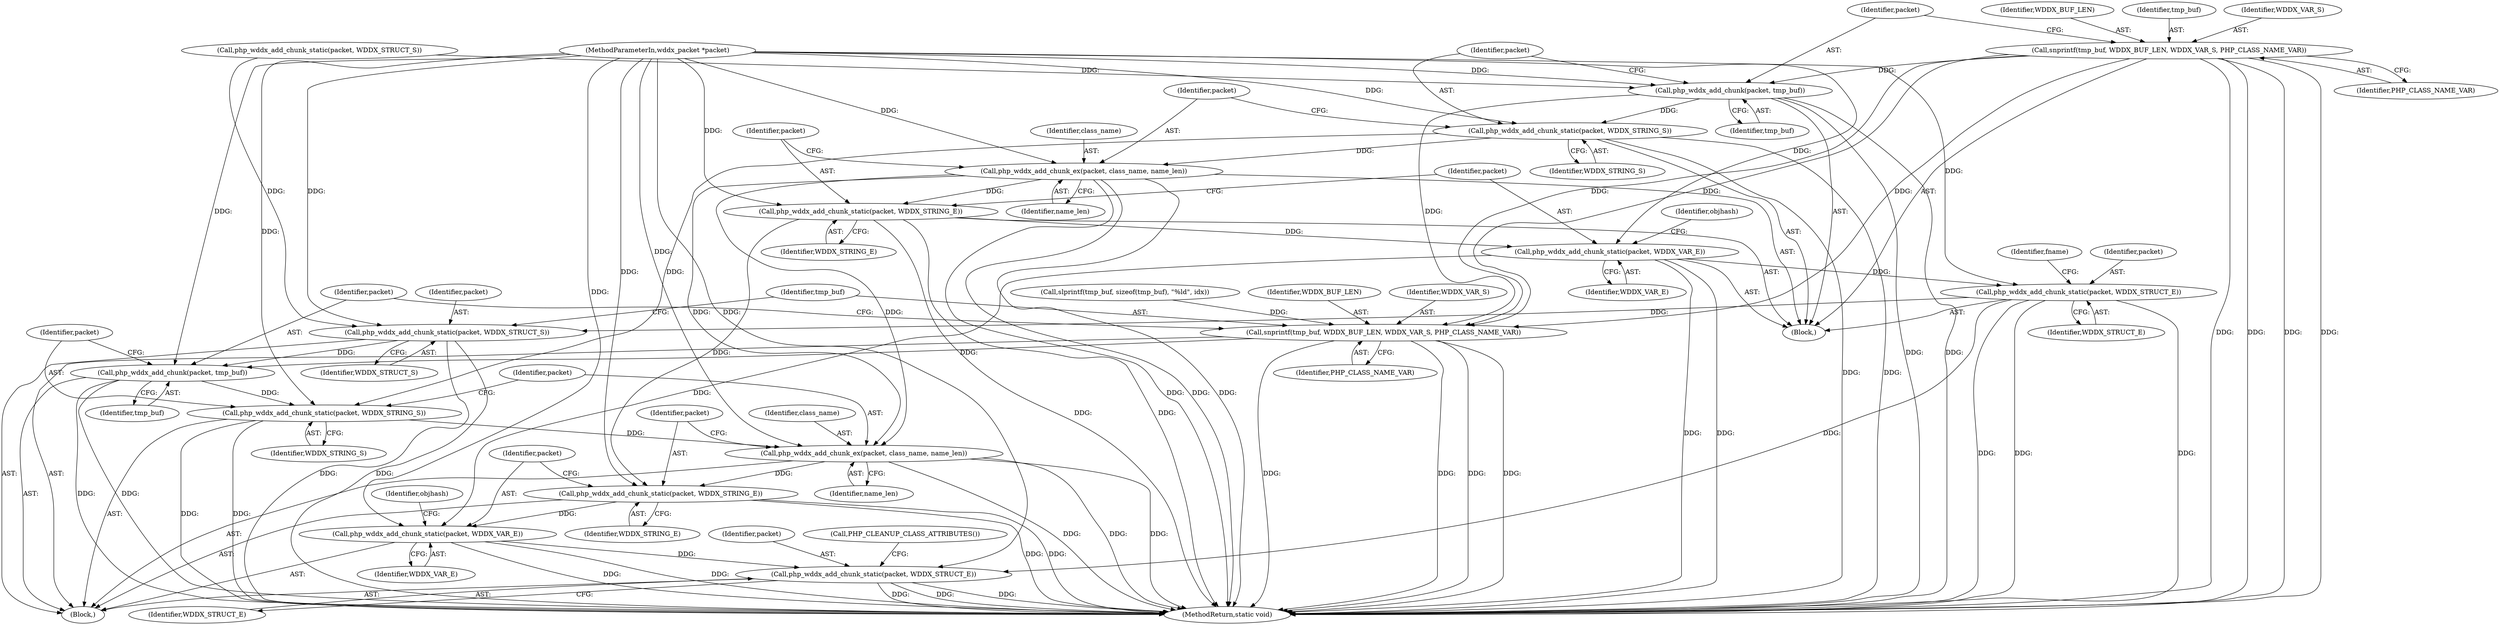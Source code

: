 digraph "0_php-src_6045de69c7dedcba3eadf7c4bba424b19c81d00d_1@API" {
"1000147" [label="(Call,snprintf(tmp_buf, WDDX_BUF_LEN, WDDX_VAR_S, PHP_CLASS_NAME_VAR))"];
"1000152" [label="(Call,php_wddx_add_chunk(packet, tmp_buf))"];
"1000155" [label="(Call,php_wddx_add_chunk_static(packet, WDDX_STRING_S))"];
"1000158" [label="(Call,php_wddx_add_chunk_ex(packet, class_name, name_len))"];
"1000162" [label="(Call,php_wddx_add_chunk_static(packet, WDDX_STRING_E))"];
"1000165" [label="(Call,php_wddx_add_chunk_static(packet, WDDX_VAR_E))"];
"1000228" [label="(Call,php_wddx_add_chunk_static(packet, WDDX_STRUCT_E))"];
"1000246" [label="(Call,php_wddx_add_chunk_static(packet, WDDX_STRUCT_S))"];
"1000254" [label="(Call,php_wddx_add_chunk(packet, tmp_buf))"];
"1000257" [label="(Call,php_wddx_add_chunk_static(packet, WDDX_STRING_S))"];
"1000260" [label="(Call,php_wddx_add_chunk_ex(packet, class_name, name_len))"];
"1000264" [label="(Call,php_wddx_add_chunk_static(packet, WDDX_STRING_E))"];
"1000267" [label="(Call,php_wddx_add_chunk_static(packet, WDDX_VAR_E))"];
"1000311" [label="(Call,php_wddx_add_chunk_static(packet, WDDX_STRUCT_E))"];
"1000249" [label="(Call,snprintf(tmp_buf, WDDX_BUF_LEN, WDDX_VAR_S, PHP_CLASS_NAME_VAR))"];
"1000159" [label="(Identifier,packet)"];
"1000249" [label="(Call,snprintf(tmp_buf, WDDX_BUF_LEN, WDDX_VAR_S, PHP_CLASS_NAME_VAR))"];
"1000160" [label="(Identifier,class_name)"];
"1000313" [label="(Identifier,WDDX_STRUCT_E)"];
"1000163" [label="(Identifier,packet)"];
"1000248" [label="(Identifier,WDDX_STRUCT_S)"];
"1000263" [label="(Identifier,name_len)"];
"1000230" [label="(Identifier,WDDX_STRUCT_E)"];
"1000325" [label="(MethodReturn,static void)"];
"1000151" [label="(Identifier,PHP_CLASS_NAME_VAR)"];
"1000229" [label="(Identifier,packet)"];
"1000158" [label="(Call,php_wddx_add_chunk_ex(packet, class_name, name_len))"];
"1000271" [label="(Identifier,objhash)"];
"1000255" [label="(Identifier,packet)"];
"1000260" [label="(Call,php_wddx_add_chunk_ex(packet, class_name, name_len))"];
"1000254" [label="(Call,php_wddx_add_chunk(packet, tmp_buf))"];
"1000312" [label="(Identifier,packet)"];
"1000222" [label="(Call,slprintf(tmp_buf, sizeof(tmp_buf), \"%ld\", idx))"];
"1000253" [label="(Identifier,PHP_CLASS_NAME_VAR)"];
"1000157" [label="(Identifier,WDDX_STRING_S)"];
"1000251" [label="(Identifier,WDDX_BUF_LEN)"];
"1000314" [label="(Call,PHP_CLEANUP_CLASS_ATTRIBUTES())"];
"1000153" [label="(Identifier,packet)"];
"1000152" [label="(Call,php_wddx_add_chunk(packet, tmp_buf))"];
"1000154" [label="(Identifier,tmp_buf)"];
"1000232" [label="(Identifier,fname)"];
"1000246" [label="(Call,php_wddx_add_chunk_static(packet, WDDX_STRUCT_S))"];
"1000162" [label="(Call,php_wddx_add_chunk_static(packet, WDDX_STRING_E))"];
"1000265" [label="(Identifier,packet)"];
"1000269" [label="(Identifier,WDDX_VAR_E)"];
"1000268" [label="(Identifier,packet)"];
"1000264" [label="(Call,php_wddx_add_chunk_static(packet, WDDX_STRING_E))"];
"1000262" [label="(Identifier,class_name)"];
"1000228" [label="(Call,php_wddx_add_chunk_static(packet, WDDX_STRUCT_E))"];
"1000266" [label="(Identifier,WDDX_STRING_E)"];
"1000142" [label="(Block,)"];
"1000149" [label="(Identifier,WDDX_BUF_LEN)"];
"1000261" [label="(Identifier,packet)"];
"1000148" [label="(Identifier,tmp_buf)"];
"1000258" [label="(Identifier,packet)"];
"1000252" [label="(Identifier,WDDX_VAR_S)"];
"1000150" [label="(Identifier,WDDX_VAR_S)"];
"1000256" [label="(Identifier,tmp_buf)"];
"1000103" [label="(MethodParameterIn,wddx_packet *packet)"];
"1000311" [label="(Call,php_wddx_add_chunk_static(packet, WDDX_STRUCT_E))"];
"1000245" [label="(Block,)"];
"1000259" [label="(Identifier,WDDX_STRING_S)"];
"1000147" [label="(Call,snprintf(tmp_buf, WDDX_BUF_LEN, WDDX_VAR_S, PHP_CLASS_NAME_VAR))"];
"1000144" [label="(Call,php_wddx_add_chunk_static(packet, WDDX_STRUCT_S))"];
"1000169" [label="(Identifier,objhash)"];
"1000156" [label="(Identifier,packet)"];
"1000155" [label="(Call,php_wddx_add_chunk_static(packet, WDDX_STRING_S))"];
"1000166" [label="(Identifier,packet)"];
"1000267" [label="(Call,php_wddx_add_chunk_static(packet, WDDX_VAR_E))"];
"1000165" [label="(Call,php_wddx_add_chunk_static(packet, WDDX_VAR_E))"];
"1000167" [label="(Identifier,WDDX_VAR_E)"];
"1000164" [label="(Identifier,WDDX_STRING_E)"];
"1000247" [label="(Identifier,packet)"];
"1000257" [label="(Call,php_wddx_add_chunk_static(packet, WDDX_STRING_S))"];
"1000250" [label="(Identifier,tmp_buf)"];
"1000161" [label="(Identifier,name_len)"];
"1000147" -> "1000142"  [label="AST: "];
"1000147" -> "1000151"  [label="CFG: "];
"1000148" -> "1000147"  [label="AST: "];
"1000149" -> "1000147"  [label="AST: "];
"1000150" -> "1000147"  [label="AST: "];
"1000151" -> "1000147"  [label="AST: "];
"1000153" -> "1000147"  [label="CFG: "];
"1000147" -> "1000325"  [label="DDG: "];
"1000147" -> "1000325"  [label="DDG: "];
"1000147" -> "1000325"  [label="DDG: "];
"1000147" -> "1000325"  [label="DDG: "];
"1000147" -> "1000152"  [label="DDG: "];
"1000147" -> "1000249"  [label="DDG: "];
"1000147" -> "1000249"  [label="DDG: "];
"1000147" -> "1000249"  [label="DDG: "];
"1000152" -> "1000142"  [label="AST: "];
"1000152" -> "1000154"  [label="CFG: "];
"1000153" -> "1000152"  [label="AST: "];
"1000154" -> "1000152"  [label="AST: "];
"1000156" -> "1000152"  [label="CFG: "];
"1000152" -> "1000325"  [label="DDG: "];
"1000152" -> "1000325"  [label="DDG: "];
"1000144" -> "1000152"  [label="DDG: "];
"1000103" -> "1000152"  [label="DDG: "];
"1000152" -> "1000155"  [label="DDG: "];
"1000152" -> "1000249"  [label="DDG: "];
"1000155" -> "1000142"  [label="AST: "];
"1000155" -> "1000157"  [label="CFG: "];
"1000156" -> "1000155"  [label="AST: "];
"1000157" -> "1000155"  [label="AST: "];
"1000159" -> "1000155"  [label="CFG: "];
"1000155" -> "1000325"  [label="DDG: "];
"1000155" -> "1000325"  [label="DDG: "];
"1000103" -> "1000155"  [label="DDG: "];
"1000155" -> "1000158"  [label="DDG: "];
"1000155" -> "1000257"  [label="DDG: "];
"1000158" -> "1000142"  [label="AST: "];
"1000158" -> "1000161"  [label="CFG: "];
"1000159" -> "1000158"  [label="AST: "];
"1000160" -> "1000158"  [label="AST: "];
"1000161" -> "1000158"  [label="AST: "];
"1000163" -> "1000158"  [label="CFG: "];
"1000158" -> "1000325"  [label="DDG: "];
"1000158" -> "1000325"  [label="DDG: "];
"1000158" -> "1000325"  [label="DDG: "];
"1000103" -> "1000158"  [label="DDG: "];
"1000158" -> "1000162"  [label="DDG: "];
"1000158" -> "1000260"  [label="DDG: "];
"1000158" -> "1000260"  [label="DDG: "];
"1000162" -> "1000142"  [label="AST: "];
"1000162" -> "1000164"  [label="CFG: "];
"1000163" -> "1000162"  [label="AST: "];
"1000164" -> "1000162"  [label="AST: "];
"1000166" -> "1000162"  [label="CFG: "];
"1000162" -> "1000325"  [label="DDG: "];
"1000162" -> "1000325"  [label="DDG: "];
"1000103" -> "1000162"  [label="DDG: "];
"1000162" -> "1000165"  [label="DDG: "];
"1000162" -> "1000264"  [label="DDG: "];
"1000165" -> "1000142"  [label="AST: "];
"1000165" -> "1000167"  [label="CFG: "];
"1000166" -> "1000165"  [label="AST: "];
"1000167" -> "1000165"  [label="AST: "];
"1000169" -> "1000165"  [label="CFG: "];
"1000165" -> "1000325"  [label="DDG: "];
"1000165" -> "1000325"  [label="DDG: "];
"1000103" -> "1000165"  [label="DDG: "];
"1000165" -> "1000228"  [label="DDG: "];
"1000165" -> "1000267"  [label="DDG: "];
"1000228" -> "1000142"  [label="AST: "];
"1000228" -> "1000230"  [label="CFG: "];
"1000229" -> "1000228"  [label="AST: "];
"1000230" -> "1000228"  [label="AST: "];
"1000232" -> "1000228"  [label="CFG: "];
"1000228" -> "1000325"  [label="DDG: "];
"1000228" -> "1000325"  [label="DDG: "];
"1000228" -> "1000325"  [label="DDG: "];
"1000103" -> "1000228"  [label="DDG: "];
"1000228" -> "1000246"  [label="DDG: "];
"1000228" -> "1000311"  [label="DDG: "];
"1000246" -> "1000245"  [label="AST: "];
"1000246" -> "1000248"  [label="CFG: "];
"1000247" -> "1000246"  [label="AST: "];
"1000248" -> "1000246"  [label="AST: "];
"1000250" -> "1000246"  [label="CFG: "];
"1000246" -> "1000325"  [label="DDG: "];
"1000246" -> "1000325"  [label="DDG: "];
"1000103" -> "1000246"  [label="DDG: "];
"1000144" -> "1000246"  [label="DDG: "];
"1000246" -> "1000254"  [label="DDG: "];
"1000254" -> "1000245"  [label="AST: "];
"1000254" -> "1000256"  [label="CFG: "];
"1000255" -> "1000254"  [label="AST: "];
"1000256" -> "1000254"  [label="AST: "];
"1000258" -> "1000254"  [label="CFG: "];
"1000254" -> "1000325"  [label="DDG: "];
"1000254" -> "1000325"  [label="DDG: "];
"1000103" -> "1000254"  [label="DDG: "];
"1000249" -> "1000254"  [label="DDG: "];
"1000254" -> "1000257"  [label="DDG: "];
"1000257" -> "1000245"  [label="AST: "];
"1000257" -> "1000259"  [label="CFG: "];
"1000258" -> "1000257"  [label="AST: "];
"1000259" -> "1000257"  [label="AST: "];
"1000261" -> "1000257"  [label="CFG: "];
"1000257" -> "1000325"  [label="DDG: "];
"1000257" -> "1000325"  [label="DDG: "];
"1000103" -> "1000257"  [label="DDG: "];
"1000257" -> "1000260"  [label="DDG: "];
"1000260" -> "1000245"  [label="AST: "];
"1000260" -> "1000263"  [label="CFG: "];
"1000261" -> "1000260"  [label="AST: "];
"1000262" -> "1000260"  [label="AST: "];
"1000263" -> "1000260"  [label="AST: "];
"1000265" -> "1000260"  [label="CFG: "];
"1000260" -> "1000325"  [label="DDG: "];
"1000260" -> "1000325"  [label="DDG: "];
"1000260" -> "1000325"  [label="DDG: "];
"1000103" -> "1000260"  [label="DDG: "];
"1000260" -> "1000264"  [label="DDG: "];
"1000264" -> "1000245"  [label="AST: "];
"1000264" -> "1000266"  [label="CFG: "];
"1000265" -> "1000264"  [label="AST: "];
"1000266" -> "1000264"  [label="AST: "];
"1000268" -> "1000264"  [label="CFG: "];
"1000264" -> "1000325"  [label="DDG: "];
"1000264" -> "1000325"  [label="DDG: "];
"1000103" -> "1000264"  [label="DDG: "];
"1000264" -> "1000267"  [label="DDG: "];
"1000267" -> "1000245"  [label="AST: "];
"1000267" -> "1000269"  [label="CFG: "];
"1000268" -> "1000267"  [label="AST: "];
"1000269" -> "1000267"  [label="AST: "];
"1000271" -> "1000267"  [label="CFG: "];
"1000267" -> "1000325"  [label="DDG: "];
"1000267" -> "1000325"  [label="DDG: "];
"1000103" -> "1000267"  [label="DDG: "];
"1000267" -> "1000311"  [label="DDG: "];
"1000311" -> "1000245"  [label="AST: "];
"1000311" -> "1000313"  [label="CFG: "];
"1000312" -> "1000311"  [label="AST: "];
"1000313" -> "1000311"  [label="AST: "];
"1000314" -> "1000311"  [label="CFG: "];
"1000311" -> "1000325"  [label="DDG: "];
"1000311" -> "1000325"  [label="DDG: "];
"1000311" -> "1000325"  [label="DDG: "];
"1000103" -> "1000311"  [label="DDG: "];
"1000249" -> "1000245"  [label="AST: "];
"1000249" -> "1000253"  [label="CFG: "];
"1000250" -> "1000249"  [label="AST: "];
"1000251" -> "1000249"  [label="AST: "];
"1000252" -> "1000249"  [label="AST: "];
"1000253" -> "1000249"  [label="AST: "];
"1000255" -> "1000249"  [label="CFG: "];
"1000249" -> "1000325"  [label="DDG: "];
"1000249" -> "1000325"  [label="DDG: "];
"1000249" -> "1000325"  [label="DDG: "];
"1000249" -> "1000325"  [label="DDG: "];
"1000222" -> "1000249"  [label="DDG: "];
}
